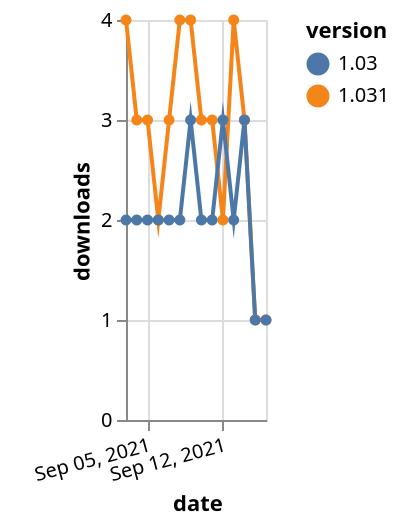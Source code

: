 {"$schema": "https://vega.github.io/schema/vega-lite/v5.json", "description": "A simple bar chart with embedded data.", "data": {"values": [{"date": "2021-09-03", "total": 3476, "delta": 4, "version": "1.031"}, {"date": "2021-09-04", "total": 3479, "delta": 3, "version": "1.031"}, {"date": "2021-09-05", "total": 3482, "delta": 3, "version": "1.031"}, {"date": "2021-09-06", "total": 3484, "delta": 2, "version": "1.031"}, {"date": "2021-09-07", "total": 3487, "delta": 3, "version": "1.031"}, {"date": "2021-09-08", "total": 3491, "delta": 4, "version": "1.031"}, {"date": "2021-09-09", "total": 3495, "delta": 4, "version": "1.031"}, {"date": "2021-09-10", "total": 3498, "delta": 3, "version": "1.031"}, {"date": "2021-09-11", "total": 3501, "delta": 3, "version": "1.031"}, {"date": "2021-09-12", "total": 3503, "delta": 2, "version": "1.031"}, {"date": "2021-09-13", "total": 3507, "delta": 4, "version": "1.031"}, {"date": "2021-09-14", "total": 3510, "delta": 3, "version": "1.031"}, {"date": "2021-09-15", "total": 3511, "delta": 1, "version": "1.031"}, {"date": "2021-09-16", "total": 3512, "delta": 1, "version": "1.031"}, {"date": "2021-09-03", "total": 4553, "delta": 2, "version": "1.03"}, {"date": "2021-09-04", "total": 4555, "delta": 2, "version": "1.03"}, {"date": "2021-09-05", "total": 4557, "delta": 2, "version": "1.03"}, {"date": "2021-09-06", "total": 4559, "delta": 2, "version": "1.03"}, {"date": "2021-09-07", "total": 4561, "delta": 2, "version": "1.03"}, {"date": "2021-09-08", "total": 4563, "delta": 2, "version": "1.03"}, {"date": "2021-09-09", "total": 4566, "delta": 3, "version": "1.03"}, {"date": "2021-09-10", "total": 4568, "delta": 2, "version": "1.03"}, {"date": "2021-09-11", "total": 4570, "delta": 2, "version": "1.03"}, {"date": "2021-09-12", "total": 4573, "delta": 3, "version": "1.03"}, {"date": "2021-09-13", "total": 4575, "delta": 2, "version": "1.03"}, {"date": "2021-09-14", "total": 4578, "delta": 3, "version": "1.03"}, {"date": "2021-09-15", "total": 4579, "delta": 1, "version": "1.03"}, {"date": "2021-09-16", "total": 4580, "delta": 1, "version": "1.03"}]}, "width": "container", "mark": {"type": "line", "point": {"filled": true}}, "encoding": {"x": {"field": "date", "type": "temporal", "timeUnit": "yearmonthdate", "title": "date", "axis": {"labelAngle": -15}}, "y": {"field": "delta", "type": "quantitative", "title": "downloads"}, "color": {"field": "version", "type": "nominal"}, "tooltip": {"field": "delta"}}}